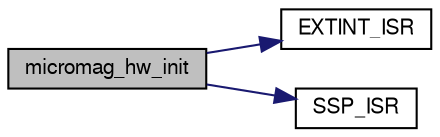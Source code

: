 digraph "micromag_hw_init"
{
  edge [fontname="FreeSans",fontsize="10",labelfontname="FreeSans",labelfontsize="10"];
  node [fontname="FreeSans",fontsize="10",shape=record];
  rankdir="LR";
  Node1 [label="micromag_hw_init",height=0.2,width=0.4,color="black", fillcolor="grey75", style="filled", fontcolor="black"];
  Node1 -> Node2 [color="midnightblue",fontsize="10",style="solid",fontname="FreeSans"];
  Node2 [label="EXTINT_ISR",height=0.2,width=0.4,color="black", fillcolor="white", style="filled",URL="$mag__micromag__fw__hw_8c.html#a9bf3da0c1ae5359ecca54d4da98f259b"];
  Node1 -> Node3 [color="midnightblue",fontsize="10",style="solid",fontname="FreeSans"];
  Node3 [label="SSP_ISR",height=0.2,width=0.4,color="black", fillcolor="white", style="filled",URL="$mag__micromag__fw__hw_8c.html#aa105625a4ec7ecf95c0802c3edfade05"];
}
